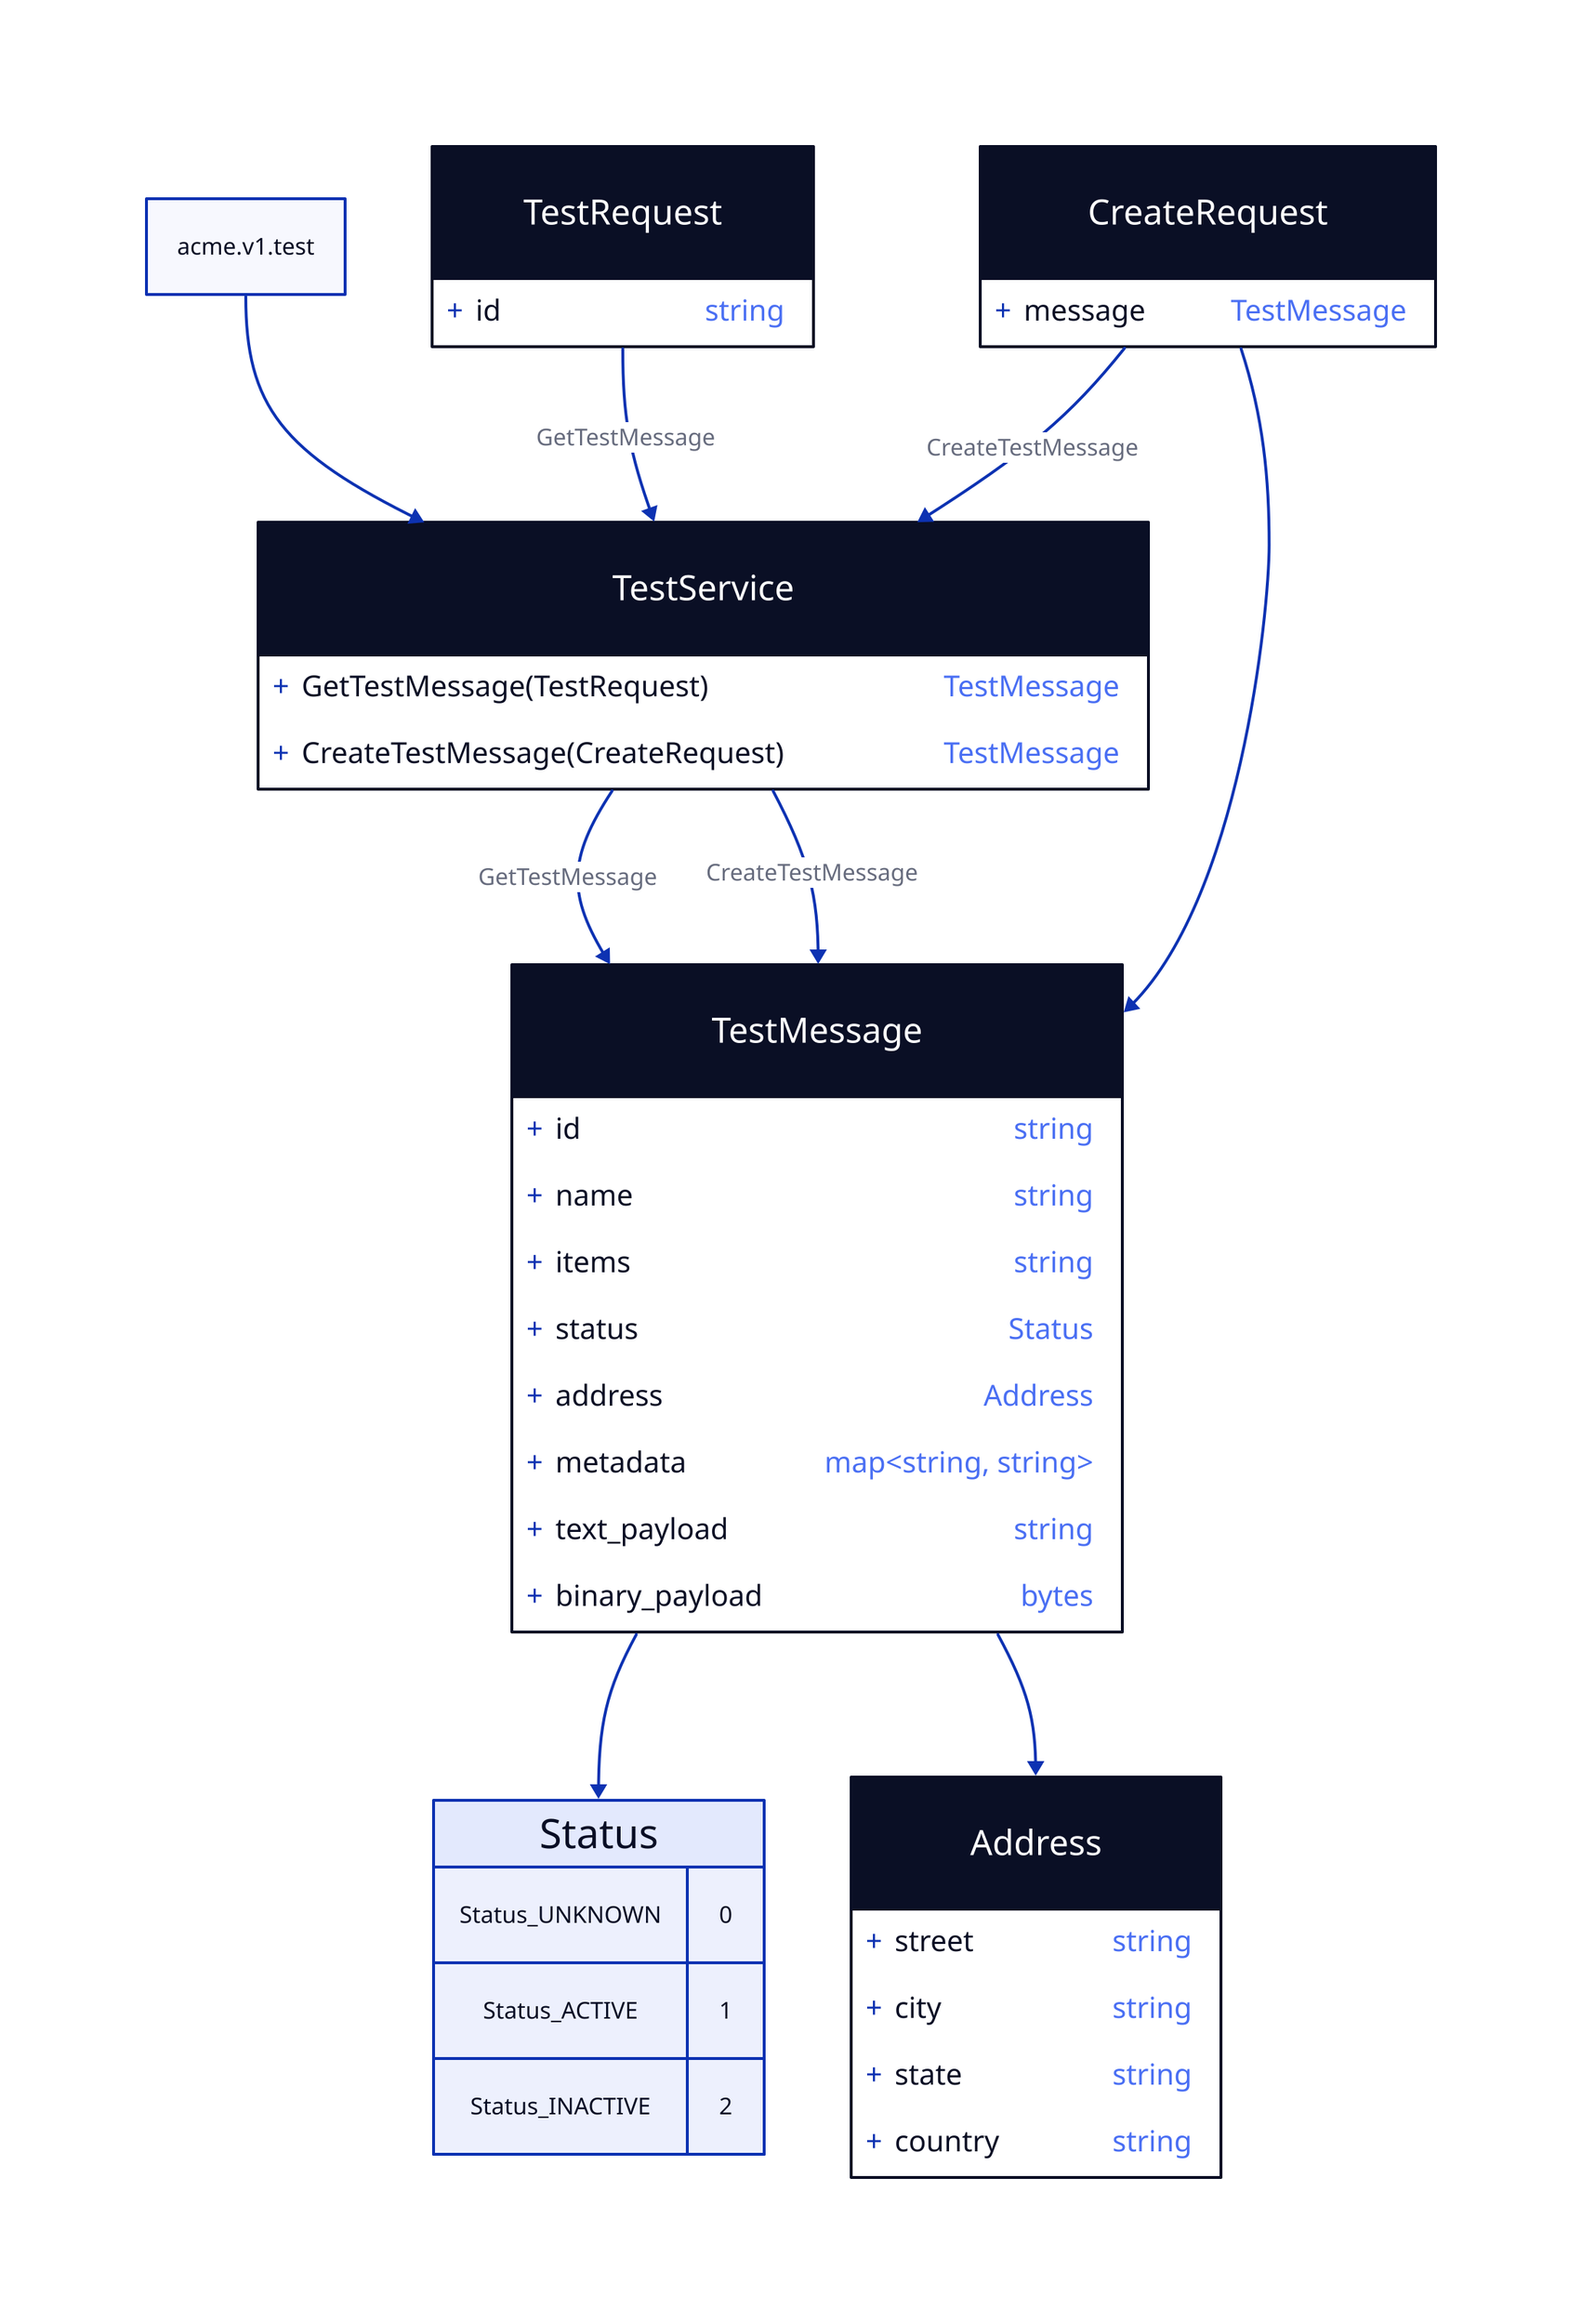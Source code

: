 
# Package - acme.v1.test
# Service - TestService
TestService: {
  shape: class
    +GetTestMessage(TestRequest): TestMessage
    +CreateTestMessage(CreateRequest): TestMessage
}

# Edges from package to service
"acme.v1.test" -> TestService
# Edges from service to RPC types
TestService <- TestRequest: GetTestMessage
TestService -> TestMessage: GetTestMessage
# Edges from service to RPC types
TestService <- CreateRequest: CreateTestMessage
TestService -> TestMessage: CreateTestMessage

# Class - Address
Address: {
  shape: class
  street: string
  city: string
  state: string
  country: string
}

# Class - TestMessage
TestMessage: {
  shape: class
  id: string
  name: string
  items: string
  status: Status
  address: Address
  metadata: map<string, string>
  text_payload: string
  binary_payload: bytes
}
TestMessage -> Status
TestMessage -> Address

# Class - TestRequest
TestRequest: {
  shape: class
  id: string
}

# Class - CreateRequest
CreateRequest: {
  shape: class
  message: TestMessage
}
CreateRequest -> TestMessage


# Enum - Status
Status: {
  grid-columns: 2
  grid-gap: 0
  Status_UNKNOWN
  Status_ACTIVE
  Status_INACTIVE
  0
  1
  2
}

